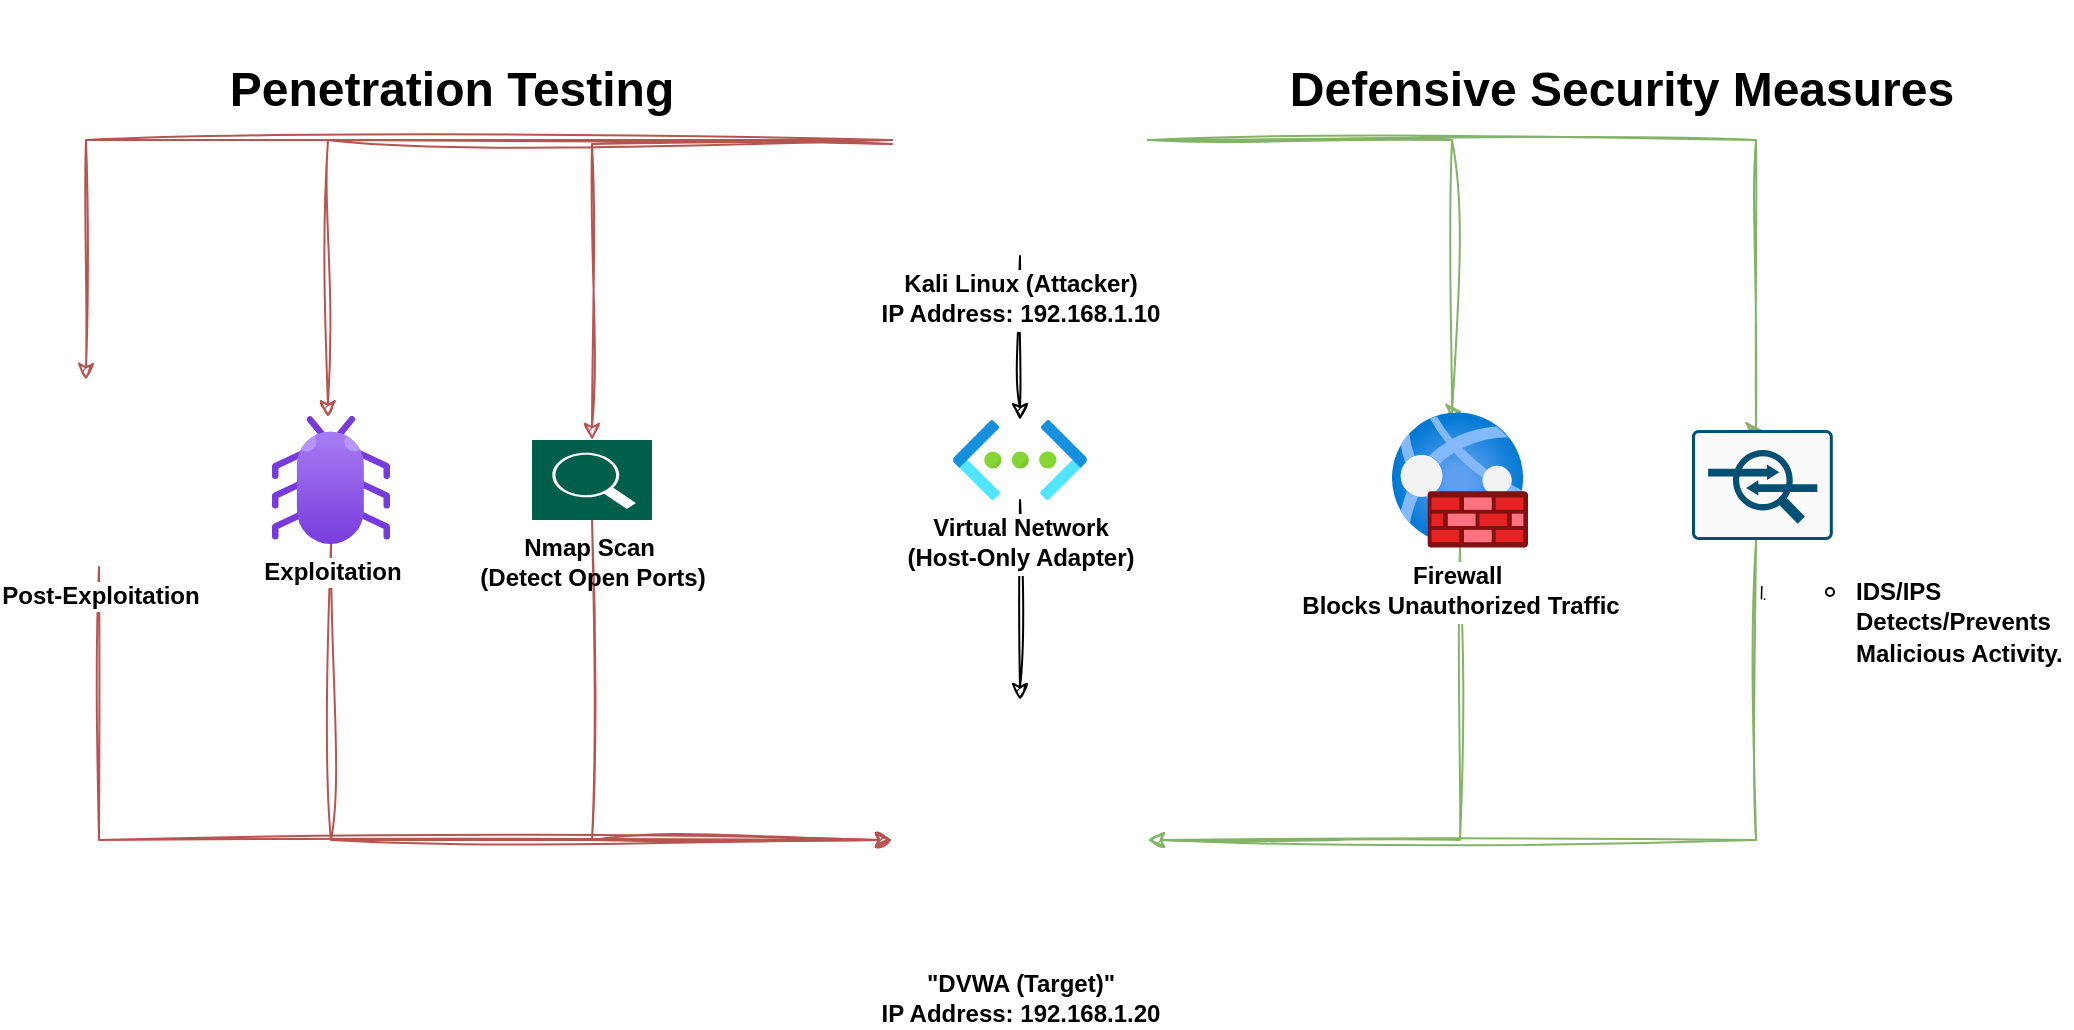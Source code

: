 <mxfile version="26.0.16">
  <diagram name="Page-1" id="j2wiMFLWzzZv2HRtKn5t">
    <mxGraphModel dx="1984" dy="637" grid="1" gridSize="10" guides="1" tooltips="1" connect="1" arrows="1" fold="1" page="1" pageScale="1" pageWidth="850" pageHeight="1100" math="0" shadow="0">
      <root>
        <mxCell id="0" />
        <mxCell id="1" parent="0" />
        <mxCell id="I_I6QjNHhtnjnI7TC8sL-20" value="" style="edgeStyle=orthogonalEdgeStyle;rounded=0;sketch=1;hachureGap=4;jiggle=2;curveFitting=1;orthogonalLoop=1;jettySize=auto;html=1;fontFamily=Architects Daughter;fontSource=https%3A%2F%2Ffonts.googleapis.com%2Fcss%3Ffamily%3DArchitects%2BDaughter;" edge="1" parent="1" source="I_I6QjNHhtnjnI7TC8sL-2" target="I_I6QjNHhtnjnI7TC8sL-7">
          <mxGeometry relative="1" as="geometry" />
        </mxCell>
        <mxCell id="I_I6QjNHhtnjnI7TC8sL-27" value="" style="edgeStyle=orthogonalEdgeStyle;rounded=0;sketch=1;hachureGap=4;jiggle=2;curveFitting=1;orthogonalLoop=1;jettySize=auto;html=1;fontFamily=Architects Daughter;fontSource=https%3A%2F%2Ffonts.googleapis.com%2Fcss%3Ffamily%3DArchitects%2BDaughter;fillColor=#f8cecc;strokeColor=#b85450;entryX=0.474;entryY=0.01;entryDx=0;entryDy=0;entryPerimeter=0;" edge="1" parent="1" source="I_I6QjNHhtnjnI7TC8sL-2" target="I_I6QjNHhtnjnI7TC8sL-25">
          <mxGeometry relative="1" as="geometry">
            <mxPoint x="380" y="169.998" as="sourcePoint" />
            <mxPoint x="99.524" y="313.95" as="targetPoint" />
            <Array as="points">
              <mxPoint x="98" y="190" />
            </Array>
          </mxGeometry>
        </mxCell>
        <mxCell id="I_I6QjNHhtnjnI7TC8sL-41" value="" style="edgeStyle=orthogonalEdgeStyle;rounded=0;sketch=1;hachureGap=4;jiggle=2;curveFitting=1;orthogonalLoop=1;jettySize=auto;html=1;fontFamily=Architects Daughter;fontSource=https%3A%2F%2Ffonts.googleapis.com%2Fcss%3Ffamily%3DArchitects%2BDaughter;entryX=0.518;entryY=-0.002;entryDx=0;entryDy=0;entryPerimeter=0;fillColor=#d5e8d4;strokeColor=#82b366;" edge="1" parent="1" source="I_I6QjNHhtnjnI7TC8sL-2" target="I_I6QjNHhtnjnI7TC8sL-39">
          <mxGeometry relative="1" as="geometry">
            <mxPoint x="612" y="184" as="targetPoint" />
            <Array as="points">
              <mxPoint x="660" y="190" />
              <mxPoint x="660" y="326" />
            </Array>
          </mxGeometry>
        </mxCell>
        <mxCell id="I_I6QjNHhtnjnI7TC8sL-46" value="" style="edgeStyle=orthogonalEdgeStyle;rounded=0;sketch=1;hachureGap=4;jiggle=2;curveFitting=1;orthogonalLoop=1;jettySize=auto;html=1;fontFamily=Architects Daughter;fontSource=https%3A%2F%2Ffonts.googleapis.com%2Fcss%3Ffamily%3DArchitects%2BDaughter;entryX=0.5;entryY=0;entryDx=0;entryDy=0;entryPerimeter=0;fillColor=#d5e8d4;strokeColor=#82b366;" edge="1" parent="1" source="I_I6QjNHhtnjnI7TC8sL-2" target="I_I6QjNHhtnjnI7TC8sL-44">
          <mxGeometry relative="1" as="geometry">
            <mxPoint x="612" y="184" as="targetPoint" />
            <Array as="points">
              <mxPoint x="812" y="190" />
            </Array>
          </mxGeometry>
        </mxCell>
        <mxCell id="I_I6QjNHhtnjnI7TC8sL-2" value="&lt;b style=&quot;font-family: Helvetica;&quot;&gt;Kali Linux (Attacker)&lt;br&gt;&lt;span data-end=&quot;943&quot; data-start=&quot;928&quot;&gt;IP Address:&lt;/span&gt;&amp;nbsp;&lt;span data-end=&quot;960&quot; data-start=&quot;944&quot;&gt;192.168.1.10&lt;/span&gt;&lt;/b&gt;" style="shape=image;html=1;verticalAlign=top;verticalLabelPosition=bottom;labelBackgroundColor=#ffffff;imageAspect=0;aspect=fixed;image=https://cdn0.iconfinder.com/data/icons/software-engineering-and-video-gaming/512/77_hacker_user_gammer_programmer-128.png;sketch=1;hachureGap=4;jiggle=2;curveFitting=1;fontFamily=Architects Daughter;fontSource=https%3A%2F%2Ffonts.googleapis.com%2Fcss%3Ffamily%3DArchitects%2BDaughter;" vertex="1" parent="1">
          <mxGeometry x="380" y="120" width="128" height="128" as="geometry" />
        </mxCell>
        <mxCell id="I_I6QjNHhtnjnI7TC8sL-3" value="&lt;font face=&quot;Helvetica&quot;&gt;&lt;b&gt;&quot;DVWA (Target)&quot;&lt;br&gt;&lt;span data-end=&quot;1206&quot; data-start=&quot;1191&quot;&gt;IP Address:&lt;/span&gt; &lt;span data-end=&quot;1223&quot; data-start=&quot;1207&quot;&gt;192.168.1.20&lt;/span&gt;&lt;/b&gt;&lt;/font&gt;&lt;font face=&quot;Helvetica&quot;&gt;&lt;b&gt;&lt;/b&gt;&lt;/font&gt;" style="shape=image;html=1;verticalAlign=top;verticalLabelPosition=bottom;labelBackgroundColor=#ffffff;imageAspect=0;aspect=fixed;image=https://cdn3.iconfinder.com/data/icons/message-and-communication-4/32/18_-_-128.png;sketch=1;hachureGap=4;jiggle=2;curveFitting=1;fontFamily=Architects Daughter;fontSource=https%3A%2F%2Ffonts.googleapis.com%2Fcss%3Ffamily%3DArchitects%2BDaughter;" vertex="1" parent="1">
          <mxGeometry x="380" y="470" width="128" height="128" as="geometry" />
        </mxCell>
        <mxCell id="I_I6QjNHhtnjnI7TC8sL-31" value="" style="edgeStyle=orthogonalEdgeStyle;rounded=0;sketch=1;hachureGap=4;jiggle=2;curveFitting=1;orthogonalLoop=1;jettySize=auto;html=1;fontFamily=Architects Daughter;fontSource=https%3A%2F%2Ffonts.googleapis.com%2Fcss%3Ffamily%3DArchitects%2BDaughter;" edge="1" parent="1" source="I_I6QjNHhtnjnI7TC8sL-7" target="I_I6QjNHhtnjnI7TC8sL-3">
          <mxGeometry relative="1" as="geometry" />
        </mxCell>
        <mxCell id="I_I6QjNHhtnjnI7TC8sL-7" value="&lt;b&gt;&lt;font face=&quot;Helvetica&quot;&gt;Virtual Network &lt;br&gt;(Host-Only Adapter)&lt;/font&gt;&lt;/b&gt;" style="image;aspect=fixed;html=1;points=[];align=center;fontSize=12;image=img/lib/azure2/networking/Virtual_Networks.svg;sketch=1;hachureGap=4;jiggle=2;curveFitting=1;fontFamily=Architects Daughter;fontSource=https%3A%2F%2Ffonts.googleapis.com%2Fcss%3Ffamily%3DArchitects%2BDaughter;" vertex="1" parent="1">
          <mxGeometry x="410.5" y="330" width="67" height="40" as="geometry" />
        </mxCell>
        <mxCell id="I_I6QjNHhtnjnI7TC8sL-17" value="" style="edgeStyle=orthogonalEdgeStyle;rounded=0;sketch=1;hachureGap=4;jiggle=2;curveFitting=1;orthogonalLoop=1;jettySize=auto;html=1;fontFamily=Architects Daughter;fontSource=https%3A%2F%2Ffonts.googleapis.com%2Fcss%3Ffamily%3DArchitects%2BDaughter;fillColor=#f8cecc;strokeColor=#b85450;" edge="1" parent="1" source="I_I6QjNHhtnjnI7TC8sL-2" target="I_I6QjNHhtnjnI7TC8sL-15">
          <mxGeometry relative="1" as="geometry">
            <mxPoint x="295.048" y="250" as="targetPoint" />
            <Array as="points">
              <mxPoint x="230" y="192" />
            </Array>
          </mxGeometry>
        </mxCell>
        <mxCell id="I_I6QjNHhtnjnI7TC8sL-19" value="" style="edgeStyle=orthogonalEdgeStyle;rounded=0;sketch=1;hachureGap=4;jiggle=2;curveFitting=1;orthogonalLoop=1;jettySize=auto;html=1;fontFamily=Architects Daughter;fontSource=https%3A%2F%2Ffonts.googleapis.com%2Fcss%3Ffamily%3DArchitects%2BDaughter;fillColor=#f8cecc;strokeColor=#b85450;" edge="1" parent="1" source="I_I6QjNHhtnjnI7TC8sL-15" target="I_I6QjNHhtnjnI7TC8sL-3">
          <mxGeometry relative="1" as="geometry">
            <mxPoint x="230.0" y="430" as="targetPoint" />
            <Array as="points">
              <mxPoint x="230" y="540" />
            </Array>
          </mxGeometry>
        </mxCell>
        <mxCell id="I_I6QjNHhtnjnI7TC8sL-15" value="&lt;font face=&quot;Helvetica&quot;&gt;&lt;b&gt;Nmap Scan&amp;nbsp; &lt;br&gt;(Detect Open Ports)&lt;/b&gt;&lt;/font&gt;" style="sketch=0;pointerEvents=1;shadow=0;dashed=0;html=1;strokeColor=none;fillColor=#005F4B;labelPosition=center;verticalLabelPosition=bottom;verticalAlign=top;align=center;outlineConnect=0;shape=mxgraph.veeam2.magnifying_glass;hachureGap=4;jiggle=2;curveFitting=1;fontFamily=Architects Daughter;fontSource=https%3A%2F%2Ffonts.googleapis.com%2Fcss%3Ffamily%3DArchitects%2BDaughter;" vertex="1" parent="1">
          <mxGeometry x="200" y="340" width="60" height="40" as="geometry" />
        </mxCell>
        <mxCell id="I_I6QjNHhtnjnI7TC8sL-29" value="" style="edgeStyle=orthogonalEdgeStyle;rounded=0;sketch=1;hachureGap=4;jiggle=2;curveFitting=1;orthogonalLoop=1;jettySize=auto;html=1;fontFamily=Architects Daughter;fontSource=https%3A%2F%2Ffonts.googleapis.com%2Fcss%3Ffamily%3DArchitects%2BDaughter;fillColor=#f8cecc;strokeColor=#b85450;" edge="1" parent="1" source="I_I6QjNHhtnjnI7TC8sL-25" target="I_I6QjNHhtnjnI7TC8sL-3">
          <mxGeometry relative="1" as="geometry">
            <mxPoint x="99.5" y="474" as="targetPoint" />
            <Array as="points">
              <mxPoint x="100" y="540" />
            </Array>
          </mxGeometry>
        </mxCell>
        <mxCell id="I_I6QjNHhtnjnI7TC8sL-25" value="&lt;b&gt;&lt;font face=&quot;Helvetica&quot;&gt;Exploitation&lt;/font&gt;&lt;/b&gt;" style="image;aspect=fixed;html=1;points=[];align=center;fontSize=12;image=img/lib/azure2/general/Bug.svg;sketch=1;hachureGap=4;jiggle=2;curveFitting=1;fontFamily=Architects Daughter;fontSource=https%3A%2F%2Ffonts.googleapis.com%2Fcss%3Ffamily%3DArchitects%2BDaughter;" vertex="1" parent="1">
          <mxGeometry x="70" y="328" width="59" height="64" as="geometry" />
        </mxCell>
        <mxCell id="I_I6QjNHhtnjnI7TC8sL-36" value="" style="edgeStyle=orthogonalEdgeStyle;rounded=0;sketch=1;hachureGap=4;jiggle=2;curveFitting=1;orthogonalLoop=1;jettySize=auto;html=1;fontFamily=Architects Daughter;fontSource=https%3A%2F%2Ffonts.googleapis.com%2Fcss%3Ffamily%3DArchitects%2BDaughter;fillColor=#f8cecc;strokeColor=#b85450;" edge="1" parent="1" source="I_I6QjNHhtnjnI7TC8sL-2">
          <mxGeometry relative="1" as="geometry">
            <mxPoint x="-23" y="310" as="targetPoint" />
            <Array as="points">
              <mxPoint x="-23" y="190" />
            </Array>
          </mxGeometry>
        </mxCell>
        <mxCell id="I_I6QjNHhtnjnI7TC8sL-38" value="" style="edgeStyle=orthogonalEdgeStyle;rounded=0;sketch=1;hachureGap=4;jiggle=2;curveFitting=1;orthogonalLoop=1;jettySize=auto;html=1;fontFamily=Architects Daughter;fontSource=https%3A%2F%2Ffonts.googleapis.com%2Fcss%3Ffamily%3DArchitects%2BDaughter;fillColor=#f8cecc;strokeColor=#b85450;" edge="1" parent="1" source="I_I6QjNHhtnjnI7TC8sL-33" target="I_I6QjNHhtnjnI7TC8sL-3">
          <mxGeometry relative="1" as="geometry">
            <mxPoint x="-113.267" y="497" as="targetPoint" />
            <Array as="points">
              <mxPoint x="-16" y="540" />
            </Array>
          </mxGeometry>
        </mxCell>
        <mxCell id="I_I6QjNHhtnjnI7TC8sL-33" value="&lt;font face=&quot;Helvetica&quot;&gt;&lt;b&gt;Post-Exploitation&lt;/b&gt;&lt;/font&gt;" style="shape=image;html=1;verticalAlign=top;verticalLabelPosition=bottom;labelBackgroundColor=#ffffff;imageAspect=0;aspect=fixed;image=https://cdn2.iconfinder.com/data/icons/circle-icons-1/64/security-128.png;sketch=1;hachureGap=4;jiggle=2;curveFitting=1;fontFamily=Architects Daughter;fontSource=https%3A%2F%2Ffonts.googleapis.com%2Fcss%3Ffamily%3DArchitects%2BDaughter;" vertex="1" parent="1">
          <mxGeometry x="-60" y="316.5" width="87" height="87" as="geometry" />
        </mxCell>
        <mxCell id="I_I6QjNHhtnjnI7TC8sL-43" value="" style="edgeStyle=orthogonalEdgeStyle;rounded=0;sketch=1;hachureGap=4;jiggle=2;curveFitting=1;orthogonalLoop=1;jettySize=auto;html=1;fontFamily=Architects Daughter;fontSource=https%3A%2F%2Ffonts.googleapis.com%2Fcss%3Ffamily%3DArchitects%2BDaughter;fillColor=#d5e8d4;strokeColor=#82b366;" edge="1" parent="1" source="I_I6QjNHhtnjnI7TC8sL-39" target="I_I6QjNHhtnjnI7TC8sL-3">
          <mxGeometry relative="1" as="geometry">
            <mxPoint x="664" y="478" as="targetPoint" />
            <Array as="points">
              <mxPoint x="664" y="540" />
            </Array>
          </mxGeometry>
        </mxCell>
        <mxCell id="I_I6QjNHhtnjnI7TC8sL-39" value="&lt;b&gt;&lt;font face=&quot;Helvetica&quot;&gt;Firewall&amp;nbsp; &lt;br&gt;Blocks Unauthorized Traffic&lt;/font&gt;&lt;/b&gt;" style="image;aspect=fixed;html=1;points=[];align=center;fontSize=12;image=img/lib/azure2/networking/Web_Application_Firewall_Policies_WAF.svg;sketch=1;hachureGap=4;jiggle=2;curveFitting=1;fontFamily=Architects Daughter;fontSource=https%3A%2F%2Ffonts.googleapis.com%2Fcss%3Ffamily%3DArchitects%2BDaughter;" vertex="1" parent="1">
          <mxGeometry x="630" y="326" width="68" height="68" as="geometry" />
        </mxCell>
        <mxCell id="I_I6QjNHhtnjnI7TC8sL-48" value="" style="edgeStyle=orthogonalEdgeStyle;rounded=0;sketch=1;hachureGap=4;jiggle=2;curveFitting=1;orthogonalLoop=1;jettySize=auto;html=1;fontFamily=Architects Daughter;fontSource=https%3A%2F%2Ffonts.googleapis.com%2Fcss%3Ffamily%3DArchitects%2BDaughter;fillColor=#d5e8d4;strokeColor=#82b366;" edge="1" parent="1" source="I_I6QjNHhtnjnI7TC8sL-44" target="I_I6QjNHhtnjnI7TC8sL-3">
          <mxGeometry relative="1" as="geometry">
            <mxPoint x="812" y="460" as="targetPoint" />
            <Array as="points">
              <mxPoint x="812" y="540" />
            </Array>
          </mxGeometry>
        </mxCell>
        <mxCell id="I_I6QjNHhtnjnI7TC8sL-44" value="&lt;ol data-end=&quot;2939&quot; data-start=&quot;2599&quot;&gt;&lt;li class=&quot;&quot; data-end=&quot;2939&quot; data-start=&quot;2804&quot;&gt;&lt;ul data-end=&quot;2939&quot; data-start=&quot;2851&quot;&gt;&lt;li class=&quot;&quot; data-end=&quot;2939&quot; data-start=&quot;2889&quot;&gt;&lt;p class=&quot;&quot; data-end=&quot;2939&quot; data-start=&quot;2891&quot;&gt;&lt;b&gt;&lt;font face=&quot;Helvetica&quot;&gt;&lt;span data-end=&quot;2936&quot; data-start=&quot;2898&quot;&gt;IDS/IPS &lt;br&gt;Detects/Prevents &lt;br&gt;Malicious Activity&lt;/span&gt;.&lt;/font&gt;&lt;/b&gt;&lt;/p&gt;&lt;br&gt;&lt;/li&gt;&lt;br&gt;&lt;/ul&gt;&lt;br&gt;&lt;/li&gt;&lt;br&gt;&lt;/ol&gt;" style="sketch=0;points=[[0.015,0.015,0],[0.985,0.015,0],[0.985,0.985,0],[0.015,0.985,0],[0.25,0,0],[0.5,0,0],[0.75,0,0],[1,0.25,0],[1,0.5,0],[1,0.75,0],[0.75,1,0],[0.5,1,0],[0.25,1,0],[0,0.75,0],[0,0.5,0],[0,0.25,0]];verticalLabelPosition=bottom;html=1;verticalAlign=top;aspect=fixed;align=left;pointerEvents=1;shape=mxgraph.cisco19.rect;prIcon=ips_ids;fillColor=#FAFAFA;strokeColor=#005073;hachureGap=4;jiggle=2;curveFitting=1;fontFamily=Architects Daughter;fontSource=https%3A%2F%2Ffonts.googleapis.com%2Fcss%3Ffamily%3DArchitects%2BDaughter;" vertex="1" parent="1">
          <mxGeometry x="780" y="335" width="70.4" height="55" as="geometry" />
        </mxCell>
        <mxCell id="I_I6QjNHhtnjnI7TC8sL-49" value="&lt;h1&gt;&lt;b&gt;&lt;font face=&quot;Helvetica&quot;&gt;Penetration Testing&lt;/font&gt;&lt;/b&gt;&lt;/h1&gt;" style="rounded=0;whiteSpace=wrap;html=1;hachureGap=4;fontFamily=Architects Daughter;fontSource=https%3A%2F%2Ffonts.googleapis.com%2Fcss%3Ffamily%3DArchitects%2BDaughter;strokeColor=none;" vertex="1" parent="1">
          <mxGeometry x="-20" y="150" width="360" height="30" as="geometry" />
        </mxCell>
        <mxCell id="I_I6QjNHhtnjnI7TC8sL-50" value="&lt;h1&gt;&lt;font style=&quot;&quot; face=&quot;Helvetica&quot;&gt;Defensive Security Measures&lt;/font&gt;&lt;/h1&gt;" style="rounded=0;whiteSpace=wrap;html=1;hachureGap=4;fontFamily=Architects Daughter;fontSource=https%3A%2F%2Ffonts.googleapis.com%2Fcss%3Ffamily%3DArchitects%2BDaughter;strokeColor=none;sketch=1;curveFitting=1;jiggle=2;" vertex="1" parent="1">
          <mxGeometry x="520" y="150" width="450" height="30" as="geometry" />
        </mxCell>
      </root>
    </mxGraphModel>
  </diagram>
</mxfile>
